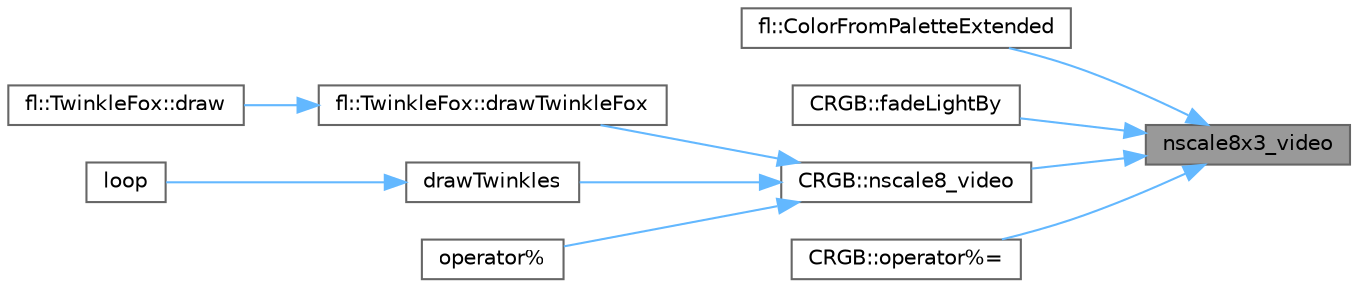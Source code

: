 digraph "nscale8x3_video"
{
 // INTERACTIVE_SVG=YES
 // LATEX_PDF_SIZE
  bgcolor="transparent";
  edge [fontname=Helvetica,fontsize=10,labelfontname=Helvetica,labelfontsize=10];
  node [fontname=Helvetica,fontsize=10,shape=box,height=0.2,width=0.4];
  rankdir="RL";
  Node1 [id="Node000001",label="nscale8x3_video",height=0.2,width=0.4,color="gray40", fillcolor="grey60", style="filled", fontcolor="black",tooltip="Scale three one-byte values by a fourth one, which is treated as the numerator of a fraction whose de..."];
  Node1 -> Node2 [id="edge1_Node000001_Node000002",dir="back",color="steelblue1",style="solid",tooltip=" "];
  Node2 [id="Node000002",label="fl::ColorFromPaletteExtended",height=0.2,width=0.4,color="grey40", fillcolor="white", style="filled",URL="$d4/d36/namespacefl_a572c01969570d8ea54fa4eabf297d7bb.html#a572c01969570d8ea54fa4eabf297d7bb",tooltip=" "];
  Node1 -> Node3 [id="edge2_Node000001_Node000003",dir="back",color="steelblue1",style="solid",tooltip=" "];
  Node3 [id="Node000003",label="CRGB::fadeLightBy",height=0.2,width=0.4,color="grey40", fillcolor="white", style="filled",URL="$d7/d82/struct_c_r_g_b_a3b098899b112c2c9a7ad7490992e0d84.html#a3b098899b112c2c9a7ad7490992e0d84",tooltip="fadeLightBy is a synonym for nscale8_video(), as a fade instead of a scale"];
  Node1 -> Node4 [id="edge3_Node000001_Node000004",dir="back",color="steelblue1",style="solid",tooltip=" "];
  Node4 [id="Node000004",label="CRGB::nscale8_video",height=0.2,width=0.4,color="grey40", fillcolor="white", style="filled",URL="$d7/d82/struct_c_r_g_b_a0441d6094ab8f98d800ec789c36b4461.html#a0441d6094ab8f98d800ec789c36b4461",tooltip="Scale down a RGB to N/256ths of it's current brightness using \"video\" dimming rules."];
  Node4 -> Node5 [id="edge4_Node000004_Node000005",dir="back",color="steelblue1",style="solid",tooltip=" "];
  Node5 [id="Node000005",label="fl::TwinkleFox::drawTwinkleFox",height=0.2,width=0.4,color="grey40", fillcolor="white", style="filled",URL="$de/db5/classfl_1_1_twinkle_fox_a67375829d0da55e17d3f74ac9817914d.html#a67375829d0da55e17d3f74ac9817914d",tooltip=" "];
  Node5 -> Node6 [id="edge5_Node000005_Node000006",dir="back",color="steelblue1",style="solid",tooltip=" "];
  Node6 [id="Node000006",label="fl::TwinkleFox::draw",height=0.2,width=0.4,color="grey40", fillcolor="white", style="filled",URL="$de/db5/classfl_1_1_twinkle_fox_ab5d3d43b11bed65afbd407071ee85eb8.html#ab5d3d43b11bed65afbd407071ee85eb8",tooltip=" "];
  Node4 -> Node7 [id="edge6_Node000004_Node000007",dir="back",color="steelblue1",style="solid",tooltip=" "];
  Node7 [id="Node000007",label="drawTwinkles",height=0.2,width=0.4,color="grey40", fillcolor="white", style="filled",URL="$d4/dd0/_twinkle_fox_8ino_a6d0a3407d4b43c23c7bdd4aac9fc76fd.html#a6d0a3407d4b43c23c7bdd4aac9fc76fd",tooltip=" "];
  Node7 -> Node8 [id="edge7_Node000007_Node000008",dir="back",color="steelblue1",style="solid",tooltip=" "];
  Node8 [id="Node000008",label="loop",height=0.2,width=0.4,color="grey40", fillcolor="white", style="filled",URL="$d4/dd0/_twinkle_fox_8ino_afe461d27b9c48d5921c00d521181f12f.html#afe461d27b9c48d5921c00d521181f12f",tooltip=" "];
  Node4 -> Node9 [id="edge8_Node000004_Node000009",dir="back",color="steelblue1",style="solid",tooltip=" "];
  Node9 [id="Node000009",label="operator%",height=0.2,width=0.4,color="grey40", fillcolor="white", style="filled",URL="$db/d87/group___pixel_types_ga3dab64b7dfff8c31e3ec8c3c20eec465.html#ga3dab64b7dfff8c31e3ec8c3c20eec465",tooltip="Scale using CRGB::nscale8_video()"];
  Node1 -> Node10 [id="edge9_Node000001_Node000010",dir="back",color="steelblue1",style="solid",tooltip=" "];
  Node10 [id="Node000010",label="CRGB::operator%=",height=0.2,width=0.4,color="grey40", fillcolor="white", style="filled",URL="$d7/d82/struct_c_r_g_b_ac7a79509725b4d54f710e757a15f2a97.html#ac7a79509725b4d54f710e757a15f2a97",tooltip="%= is a synonym for nscale8_video()."];
}
